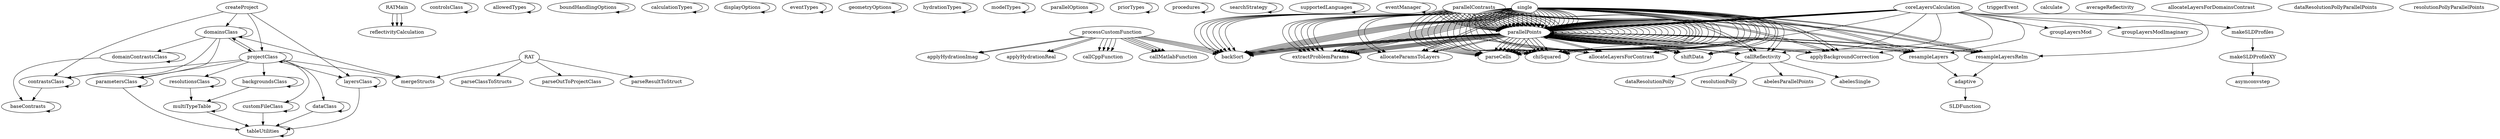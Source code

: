 /* Created by mdot for Matlab */
digraph m2html {
  RAT -> mergeStructs;
  RAT -> parseClassToStructs;
  RAT -> parseOutToProjectClass;
  RAT -> parseResultToStruct;
  RATMain -> reflectivityCalculation;
  RATMain -> reflectivityCalculation;
  RATMain -> reflectivityCalculation;
  controlsClass -> controlsClass;
  createProject -> contrastsClass;
  createProject -> domainsClass;
  createProject -> layersClass;
  createProject -> projectClass;
  allowedTypes -> allowedTypes;
  boundHandlingOptions -> boundHandlingOptions;
  calculationTypes -> calculationTypes;
  displayOptions -> displayOptions;
  eventTypes -> eventTypes;
  geometryOptions -> geometryOptions;
  hydrationTypes -> hydrationTypes;
  modelTypes -> modelTypes;
  parallelOptions -> parallelOptions;
  priorTypes -> priorTypes;
  procedures -> procedures;
  searchStrategy -> searchStrategy;
  supportedLanguages -> supportedLanguages;
  eventManager -> eventManager;
  backgroundsClass -> backgroundsClass;
  backgroundsClass -> multiTypeTable;
  baseContrasts -> baseContrasts;
  contrastsClass -> baseContrasts;
  contrastsClass -> contrastsClass;
  customFileClass -> customFileClass;
  customFileClass -> tableUtilities;
  dataClass -> dataClass;
  dataClass -> tableUtilities;
  domainContrastsClass -> baseContrasts;
  domainContrastsClass -> domainContrastsClass;
  domainsClass -> mergeStructs;
  domainsClass -> contrastsClass;
  domainsClass -> domainContrastsClass;
  domainsClass -> domainsClass;
  domainsClass -> parametersClass;
  domainsClass -> projectClass;
  layersClass -> layersClass;
  layersClass -> tableUtilities;
  multiTypeTable -> multiTypeTable;
  multiTypeTable -> tableUtilities;
  parametersClass -> parametersClass;
  parametersClass -> tableUtilities;
  projectClass -> mergeStructs;
  projectClass -> backgroundsClass;
  projectClass -> contrastsClass;
  projectClass -> customFileClass;
  projectClass -> dataClass;
  projectClass -> domainsClass;
  projectClass -> layersClass;
  projectClass -> parametersClass;
  projectClass -> projectClass;
  projectClass -> resolutionsClass;
  resolutionsClass -> multiTypeTable;
  resolutionsClass -> resolutionsClass;
  tableUtilities -> tableUtilities;
  parallelContrasts -> parallelPoints;
  parallelContrasts -> parallelPoints;
  parallelContrasts -> parallelPoints;
  parallelContrasts -> parallelPoints;
  parallelContrasts -> parallelPoints;
  parallelContrasts -> parallelPoints;
  parallelContrasts -> backSort;
  parallelContrasts -> chiSquared;
  parallelContrasts -> extractProblemParams;
  parallelContrasts -> parseCells;
  parallelPoints -> parallelPoints;
  parallelPoints -> parallelPoints;
  parallelPoints -> parallelPoints;
  parallelPoints -> parallelPoints;
  parallelPoints -> parallelPoints;
  parallelPoints -> parallelPoints;
  parallelPoints -> backSort;
  parallelPoints -> chiSquared;
  parallelPoints -> extractProblemParams;
  parallelPoints -> parseCells;
  processCustomFunction -> backSort;
  processCustomFunction -> applyHydrationImag;
  processCustomFunction -> applyHydrationReal;
  processCustomFunction -> callCppFunction;
  processCustomFunction -> callMatlabFunction;
  single -> parallelPoints;
  single -> parallelPoints;
  single -> parallelPoints;
  single -> parallelPoints;
  single -> parallelPoints;
  single -> parallelPoints;
  single -> backSort;
  single -> chiSquared;
  single -> extractProblemParams;
  single -> parseCells;
  parallelContrasts -> backSort;
  parallelContrasts -> applyBackgroundCorrection;
  parallelContrasts -> callReflectivity;
  parallelContrasts -> chiSquared;
  parallelContrasts -> extractProblemParams;
  parallelContrasts -> parseCells;
  parallelContrasts -> resampleLayers;
  parallelContrasts -> resampleLayersReIm;
  parallelContrasts -> shiftData;
  parallelPoints -> backSort;
  parallelPoints -> applyBackgroundCorrection;
  parallelPoints -> callReflectivity;
  parallelPoints -> chiSquared;
  parallelPoints -> extractProblemParams;
  parallelPoints -> parseCells;
  parallelPoints -> resampleLayers;
  parallelPoints -> resampleLayersReIm;
  parallelPoints -> shiftData;
  processCustomFunction -> backSort;
  processCustomFunction -> callCppFunction;
  processCustomFunction -> callMatlabFunction;
  single -> backSort;
  single -> applyBackgroundCorrection;
  single -> callReflectivity;
  single -> chiSquared;
  single -> extractProblemParams;
  single -> parseCells;
  single -> resampleLayers;
  single -> resampleLayersReIm;
  single -> shiftData;
  parallelContrasts -> parallelPoints;
  parallelContrasts -> parallelPoints;
  parallelContrasts -> parallelPoints;
  parallelContrasts -> parallelPoints;
  parallelContrasts -> parallelPoints;
  parallelContrasts -> parallelPoints;
  parallelContrasts -> backSort;
  parallelContrasts -> chiSquared;
  parallelContrasts -> extractProblemParams;
  parallelContrasts -> allocateLayersForContrast;
  parallelContrasts -> allocateParamsToLayers;
  parallelContrasts -> parseCells;
  parallelPoints -> parallelPoints;
  parallelPoints -> parallelPoints;
  parallelPoints -> parallelPoints;
  parallelPoints -> parallelPoints;
  parallelPoints -> parallelPoints;
  parallelPoints -> parallelPoints;
  parallelPoints -> backSort;
  parallelPoints -> chiSquared;
  parallelPoints -> extractProblemParams;
  parallelPoints -> allocateLayersForContrast;
  parallelPoints -> allocateParamsToLayers;
  parallelPoints -> parseCells;
  single -> parallelPoints;
  single -> parallelPoints;
  single -> parallelPoints;
  single -> parallelPoints;
  single -> parallelPoints;
  single -> parallelPoints;
  single -> backSort;
  single -> chiSquared;
  single -> extractProblemParams;
  single -> allocateLayersForContrast;
  single -> allocateParamsToLayers;
  single -> parseCells;
  parallelContrasts -> parallelPoints;
  parallelContrasts -> parallelPoints;
  parallelContrasts -> parallelPoints;
  parallelContrasts -> parallelPoints;
  parallelContrasts -> parallelPoints;
  parallelContrasts -> parallelPoints;
  parallelContrasts -> backSort;
  parallelContrasts -> extractProblemParams;
  parallelContrasts -> parseCells;
  parallelPoints -> parallelPoints;
  parallelPoints -> parallelPoints;
  parallelPoints -> parallelPoints;
  parallelPoints -> parallelPoints;
  parallelPoints -> parallelPoints;
  parallelPoints -> parallelPoints;
  parallelPoints -> backSort;
  parallelPoints -> extractProblemParams;
  parallelPoints -> parseCells;
  processCustomFunction -> backSort;
  processCustomFunction -> applyHydrationImag;
  processCustomFunction -> applyHydrationReal;
  processCustomFunction -> callCppFunction;
  processCustomFunction -> callMatlabFunction;
  single -> parallelPoints;
  single -> parallelPoints;
  single -> parallelPoints;
  single -> parallelPoints;
  single -> parallelPoints;
  single -> parallelPoints;
  single -> backSort;
  single -> extractProblemParams;
  single -> parseCells;
  parallelContrasts -> backSort;
  parallelContrasts -> applyBackgroundCorrection;
  parallelContrasts -> callReflectivity;
  parallelContrasts -> chiSquared;
  parallelContrasts -> extractProblemParams;
  parallelContrasts -> parseCells;
  parallelContrasts -> resampleLayers;
  parallelContrasts -> resampleLayersReIm;
  parallelContrasts -> shiftData;
  parallelPoints -> backSort;
  parallelPoints -> applyBackgroundCorrection;
  parallelPoints -> callReflectivity;
  parallelPoints -> chiSquared;
  parallelPoints -> extractProblemParams;
  parallelPoints -> parseCells;
  parallelPoints -> resampleLayers;
  parallelPoints -> resampleLayersReIm;
  parallelPoints -> shiftData;
  processCustomFunction -> backSort;
  processCustomFunction -> callCppFunction;
  processCustomFunction -> callMatlabFunction;
  single -> backSort;
  single -> applyBackgroundCorrection;
  single -> callReflectivity;
  single -> chiSquared;
  single -> extractProblemParams;
  single -> parseCells;
  single -> resampleLayers;
  single -> resampleLayersReIm;
  single -> shiftData;
  parallelContrasts -> parallelPoints;
  parallelContrasts -> parallelPoints;
  parallelContrasts -> parallelPoints;
  parallelContrasts -> parallelPoints;
  parallelContrasts -> parallelPoints;
  parallelContrasts -> parallelPoints;
  parallelContrasts -> backSort;
  parallelContrasts -> extractProblemParams;
  parallelContrasts -> allocateLayersForContrast;
  parallelContrasts -> allocateParamsToLayers;
  parallelContrasts -> parseCells;
  parallelPoints -> parallelPoints;
  parallelPoints -> parallelPoints;
  parallelPoints -> parallelPoints;
  parallelPoints -> parallelPoints;
  parallelPoints -> parallelPoints;
  parallelPoints -> parallelPoints;
  parallelPoints -> backSort;
  parallelPoints -> extractProblemParams;
  parallelPoints -> allocateLayersForContrast;
  parallelPoints -> allocateParamsToLayers;
  parallelPoints -> parseCells;
  single -> parallelPoints;
  single -> parallelPoints;
  single -> parallelPoints;
  single -> parallelPoints;
  single -> parallelPoints;
  single -> parallelPoints;
  single -> backSort;
  single -> extractProblemParams;
  single -> allocateLayersForContrast;
  single -> allocateParamsToLayers;
  single -> parseCells;
  coreLayersCalculation -> parallelPoints;
  coreLayersCalculation -> parallelPoints;
  coreLayersCalculation -> parallelPoints;
  coreLayersCalculation -> parallelPoints;
  coreLayersCalculation -> parallelPoints;
  coreLayersCalculation -> parallelPoints;
  coreLayersCalculation -> applyBackgroundCorrection;
  coreLayersCalculation -> callReflectivity;
  coreLayersCalculation -> chiSquared;
  coreLayersCalculation -> groupLayersMod;
  coreLayersCalculation -> groupLayersModImaginary;
  coreLayersCalculation -> makeSLDProfiles;
  coreLayersCalculation -> resampleLayers;
  coreLayersCalculation -> resampleLayersReIm;
  coreLayersCalculation -> shiftData;
  callReflectivity -> abelesParallelPoints;
  callReflectivity -> abelesSingle;
  callReflectivity -> dataResolutionPolly;
  callReflectivity -> resolutionPolly;
  makeSLDProfileXY -> asymconvstep;
  makeSLDProfiles -> makeSLDProfileXY;
  adaptive -> SLDFunction;
  resampleLayers -> adaptive;
  resampleLayersReIm -> adaptive;

  RAT [URL="API/RAT.html"];
  RATMain [URL="API/RATMain.html"];
  controlsClass [URL="API/controlsClass.html"];
  createProject [URL="API/createProject.html"];
  allowedTypes [URL="API/enums/allowedTypes.html"];
  boundHandlingOptions [URL="API/enums/boundHandlingOptions.html"];
  calculationTypes [URL="API/enums/calculationTypes.html"];
  displayOptions [URL="API/enums/displayOptions.html"];
  eventTypes [URL="API/enums/eventTypes.html"];
  geometryOptions [URL="API/enums/geometryOptions.html"];
  hydrationTypes [URL="API/enums/hydrationTypes.html"];
  modelTypes [URL="API/enums/modelTypes.html"];
  parallelOptions [URL="API/enums/parallelOptions.html"];
  priorTypes [URL="API/enums/priorTypes.html"];
  procedures [URL="API/enums/procedures.html"];
  searchStrategy [URL="API/enums/searchStrategy.html"];
  supportedLanguages [URL="API/enums/supportedLanguages.html"];
  eventManager [URL="API/events/eventManager.html"];
  triggerEvent [URL="API/events/triggerEvent.html"];
  mergeStructs [URL="API/mergeStructs.html"];
  parseClassToStructs [URL="API/parseClassToStructs.html"];
  parseOutToProjectClass [URL="API/parseOutToProjectClass.html"];
  parseResultToStruct [URL="API/parseResultToStruct.html"];
  backgroundsClass [URL="API/projectClass/backgroundsClass.html"];
  baseContrasts [URL="API/projectClass/baseContrasts.html"];
  contrastsClass [URL="API/projectClass/contrastsClass.html"];
  customFileClass [URL="API/projectClass/customFileClass.html"];
  dataClass [URL="API/projectClass/dataClass.html"];
  domainContrastsClass [URL="API/projectClass/domainContrastsClass.html"];
  domainsClass [URL="API/projectClass/domainsClass.html"];
  layersClass [URL="API/projectClass/layersClass.html"];
  multiTypeTable [URL="API/projectClass/multiTypeTable.html"];
  parametersClass [URL="API/projectClass/parametersClass.html"];
  projectClass [URL="API/projectClass/projectClass.html"];
  resolutionsClass [URL="API/projectClass/resolutionsClass.html"];
  tableUtilities [URL="API/projectClass/tableUtilities.html"];
  calculate [URL="targetFunctions/+domainsTF/+customLayers/calculate.html"];
  parallelContrasts [URL="targetFunctions/+domainsTF/+customLayers/parallelContrasts.html"];
  parallelPoints [URL="targetFunctions/+domainsTF/+customLayers/parallelPoints.html"];
  processCustomFunction [URL="targetFunctions/+domainsTF/+customLayers/processCustomFunction.html"];
  single [URL="targetFunctions/+domainsTF/+customLayers/single.html"];
  calculate [URL="targetFunctions/+domainsTF/+customXY/calculate.html"];
  parallelContrasts [URL="targetFunctions/+domainsTF/+customXY/parallelContrasts.html"];
  parallelPoints [URL="targetFunctions/+domainsTF/+customXY/parallelPoints.html"];
  processCustomFunction [URL="targetFunctions/+domainsTF/+customXY/processCustomFunction.html"];
  single [URL="targetFunctions/+domainsTF/+customXY/single.html"];
  calculate [URL="targetFunctions/+domainsTF/+standardLayers/calculate.html"];
  parallelContrasts [URL="targetFunctions/+domainsTF/+standardLayers/parallelContrasts.html"];
  parallelPoints [URL="targetFunctions/+domainsTF/+standardLayers/parallelPoints.html"];
  single [URL="targetFunctions/+domainsTF/+standardLayers/single.html"];
  averageReflectivity [URL="targetFunctions/+domainsTF/averageReflectivity.html"];
  reflectivityCalculation [URL="targetFunctions/+domainsTF/reflectivityCalculation.html"];
  calculate [URL="targetFunctions/+nonPolarisedTF/+customLayers/calculate.html"];
  parallelContrasts [URL="targetFunctions/+nonPolarisedTF/+customLayers/parallelContrasts.html"];
  parallelPoints [URL="targetFunctions/+nonPolarisedTF/+customLayers/parallelPoints.html"];
  processCustomFunction [URL="targetFunctions/+nonPolarisedTF/+customLayers/processCustomFunction.html"];
  single [URL="targetFunctions/+nonPolarisedTF/+customLayers/single.html"];
  calculate [URL="targetFunctions/+nonPolarisedTF/+customXY/calculate.html"];
  parallelContrasts [URL="targetFunctions/+nonPolarisedTF/+customXY/parallelContrasts.html"];
  parallelPoints [URL="targetFunctions/+nonPolarisedTF/+customXY/parallelPoints.html"];
  processCustomFunction [URL="targetFunctions/+nonPolarisedTF/+customXY/processCustomFunction.html"];
  single [URL="targetFunctions/+nonPolarisedTF/+customXY/single.html"];
  calculate [URL="targetFunctions/+nonPolarisedTF/+standardLayers/calculate.html"];
  parallelContrasts [URL="targetFunctions/+nonPolarisedTF/+standardLayers/parallelContrasts.html"];
  parallelPoints [URL="targetFunctions/+nonPolarisedTF/+standardLayers/parallelPoints.html"];
  single [URL="targetFunctions/+nonPolarisedTF/+standardLayers/single.html"];
  coreLayersCalculation [URL="targetFunctions/+nonPolarisedTF/coreLayersCalculation.html"];
  reflectivityCalculation [URL="targetFunctions/+nonPolarisedTF/reflectivityCalculation.html"];
  backSort [URL="targetFunctions/common/backSort.html"];
  applyBackgroundCorrection [URL="targetFunctions/common/callReflectivity/applyBackgroundCorrection.html"];
  callReflectivity [URL="targetFunctions/common/callReflectivity/callReflectivity.html"];
  chiSquared [URL="targetFunctions/common/costFunctions/chiSquared.html"];
  applyHydrationImag [URL="targetFunctions/common/customModelFunctions/applyHydrationImag.html"];
  applyHydrationReal [URL="targetFunctions/common/customModelFunctions/applyHydrationReal.html"];
  callCppFunction [URL="targetFunctions/common/customModelFunctions/callCppFunction.html"];
  callMatlabFunction [URL="targetFunctions/common/customModelFunctions/callMatlabFunction.html"];
  extractProblemParams [URL="targetFunctions/common/extractProblemParams.html"];
  allocateLayersForContrast [URL="targetFunctions/common/groupLayers/allocateLayersForContrast.html"];
  allocateLayersForDomainsContrast [URL="targetFunctions/common/groupLayers/allocateLayersForDomainsContrast.html"];
  allocateParamsToLayers [URL="targetFunctions/common/groupLayers/allocateParamsToLayers.html"];
  groupLayersMod [URL="targetFunctions/common/groupLayers/groupLayersMod.html"];
  groupLayersModImaginary [URL="targetFunctions/common/groupLayers/groupLayersModImaginary.html"];
  asymconvstep [URL="targetFunctions/common/makeSLDProfiles/asymconvstep.html"];
  makeSLDProfileXY [URL="targetFunctions/common/makeSLDProfiles/makeSLDProfileXY.html"];
  makeSLDProfiles [URL="targetFunctions/common/makeSLDProfiles/makeSLDProfiles.html"];
  parseCells [URL="targetFunctions/common/parseCells.html"];
  abelesParallelPoints [URL="targetFunctions/common/reflectivityCalculations/abeles/abelesParallelPoints.html"];
  abelesSingle [URL="targetFunctions/common/reflectivityCalculations/abeles/abelesSingle.html"];
  SLDFunction [URL="targetFunctions/common/resampleLayers/SLDFunction.html"];
  adaptive [URL="targetFunctions/common/resampleLayers/adaptive.html"];
  resampleLayers [URL="targetFunctions/common/resampleLayers/resampleLayers.html"];
  resampleLayersReIm [URL="targetFunctions/common/resampleLayers/resampleLayersReIm.html"];
  dataResolutionPolly [URL="targetFunctions/common/resolutionFunctions/simpleGaussian/dataResolutionPolly.html"];
  dataResolutionPollyParallelPoints [URL="targetFunctions/common/resolutionFunctions/simpleGaussian/dataResolutionPollyParallelPoints.html"];
  resolutionPolly [URL="targetFunctions/common/resolutionFunctions/simpleGaussian/resolutionPolly.html"];
  resolutionPollyParallelPoints [URL="targetFunctions/common/resolutionFunctions/simpleGaussian/resolutionPollyParallelPoints.html"];
  shiftData [URL="targetFunctions/common/shiftData.html"];
  reflectivityCalculation [URL="targetFunctions/reflectivityCalculation.html"];
}